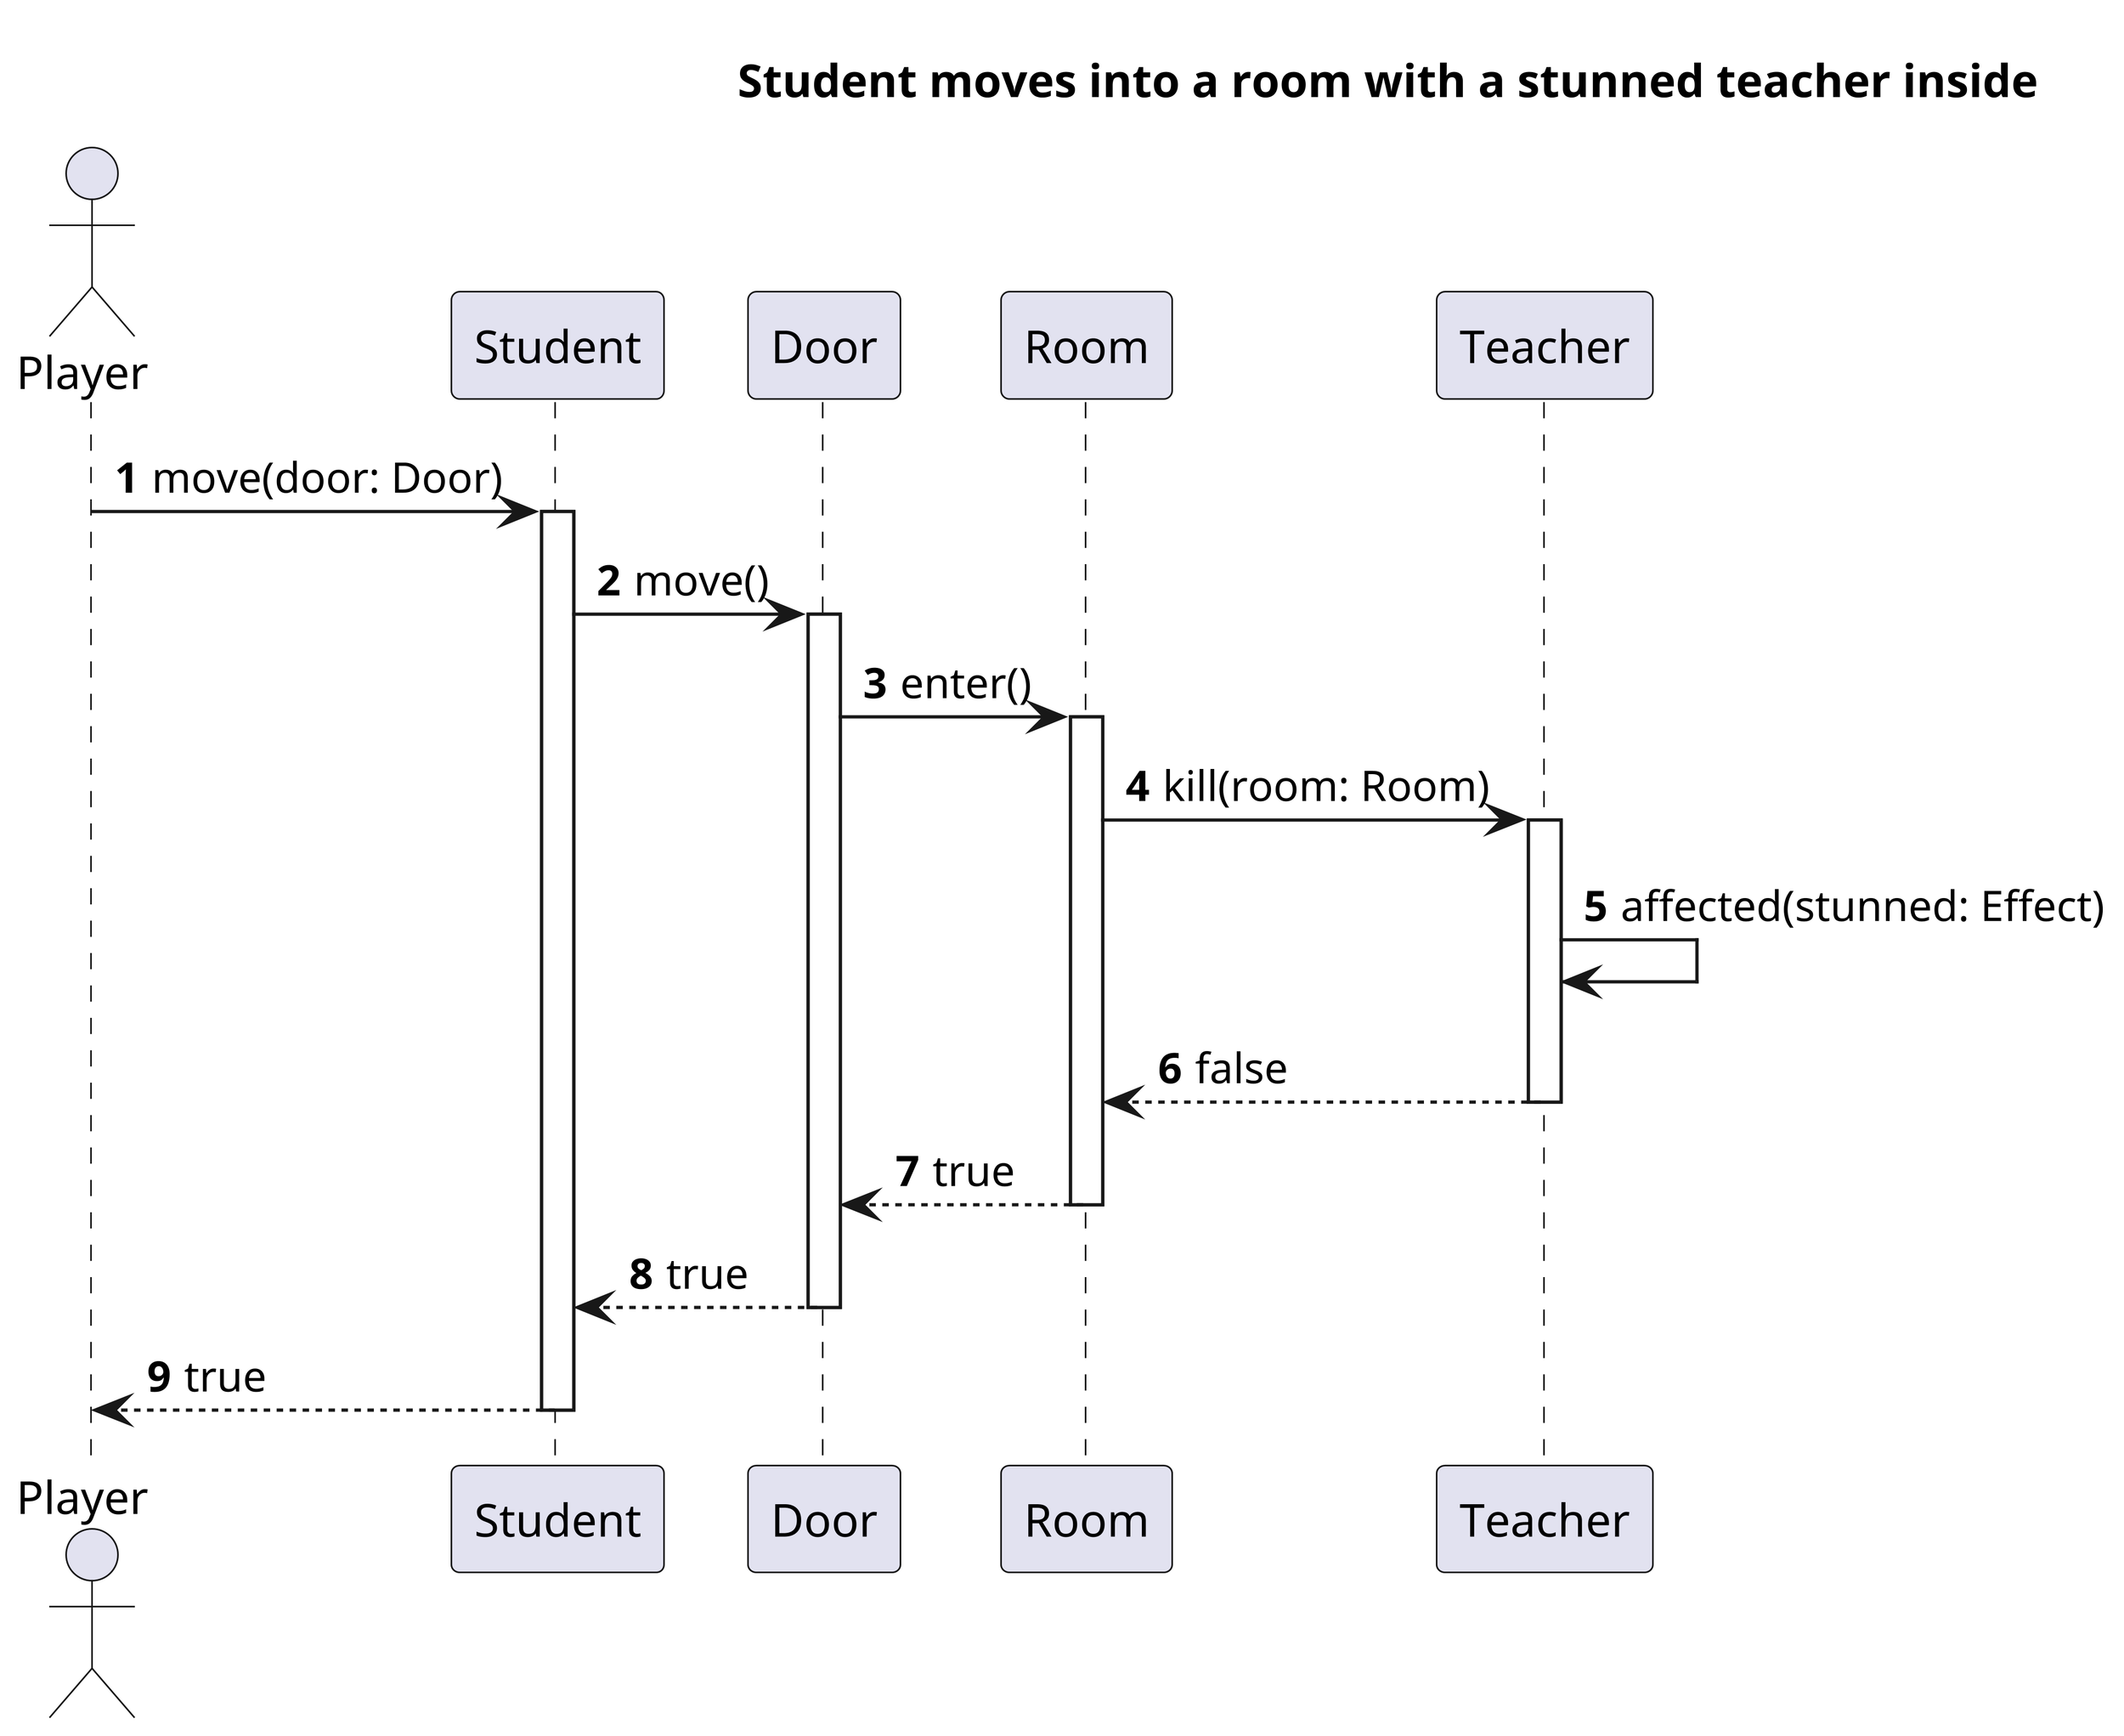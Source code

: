 @startuml
'https://plantuml.com/sequence-diagram

autonumber
title Student moves into a room with a stunned teacher inside
skinparam dpi 600

actor Player as p
participant Student as s
participant Door as d
participant Room as r
participant Teacher as t

p -> s: move(door: Door)
activate s

s -> d: move()
activate d

d -> r: enter()
activate r

r -> t: kill(room: Room)
activate t

t -> t: affected(stunned: Effect)
note right
    affected(...) returns true
    since Teacher is stunned
end note

return false

return true
return true
return true
@enduml